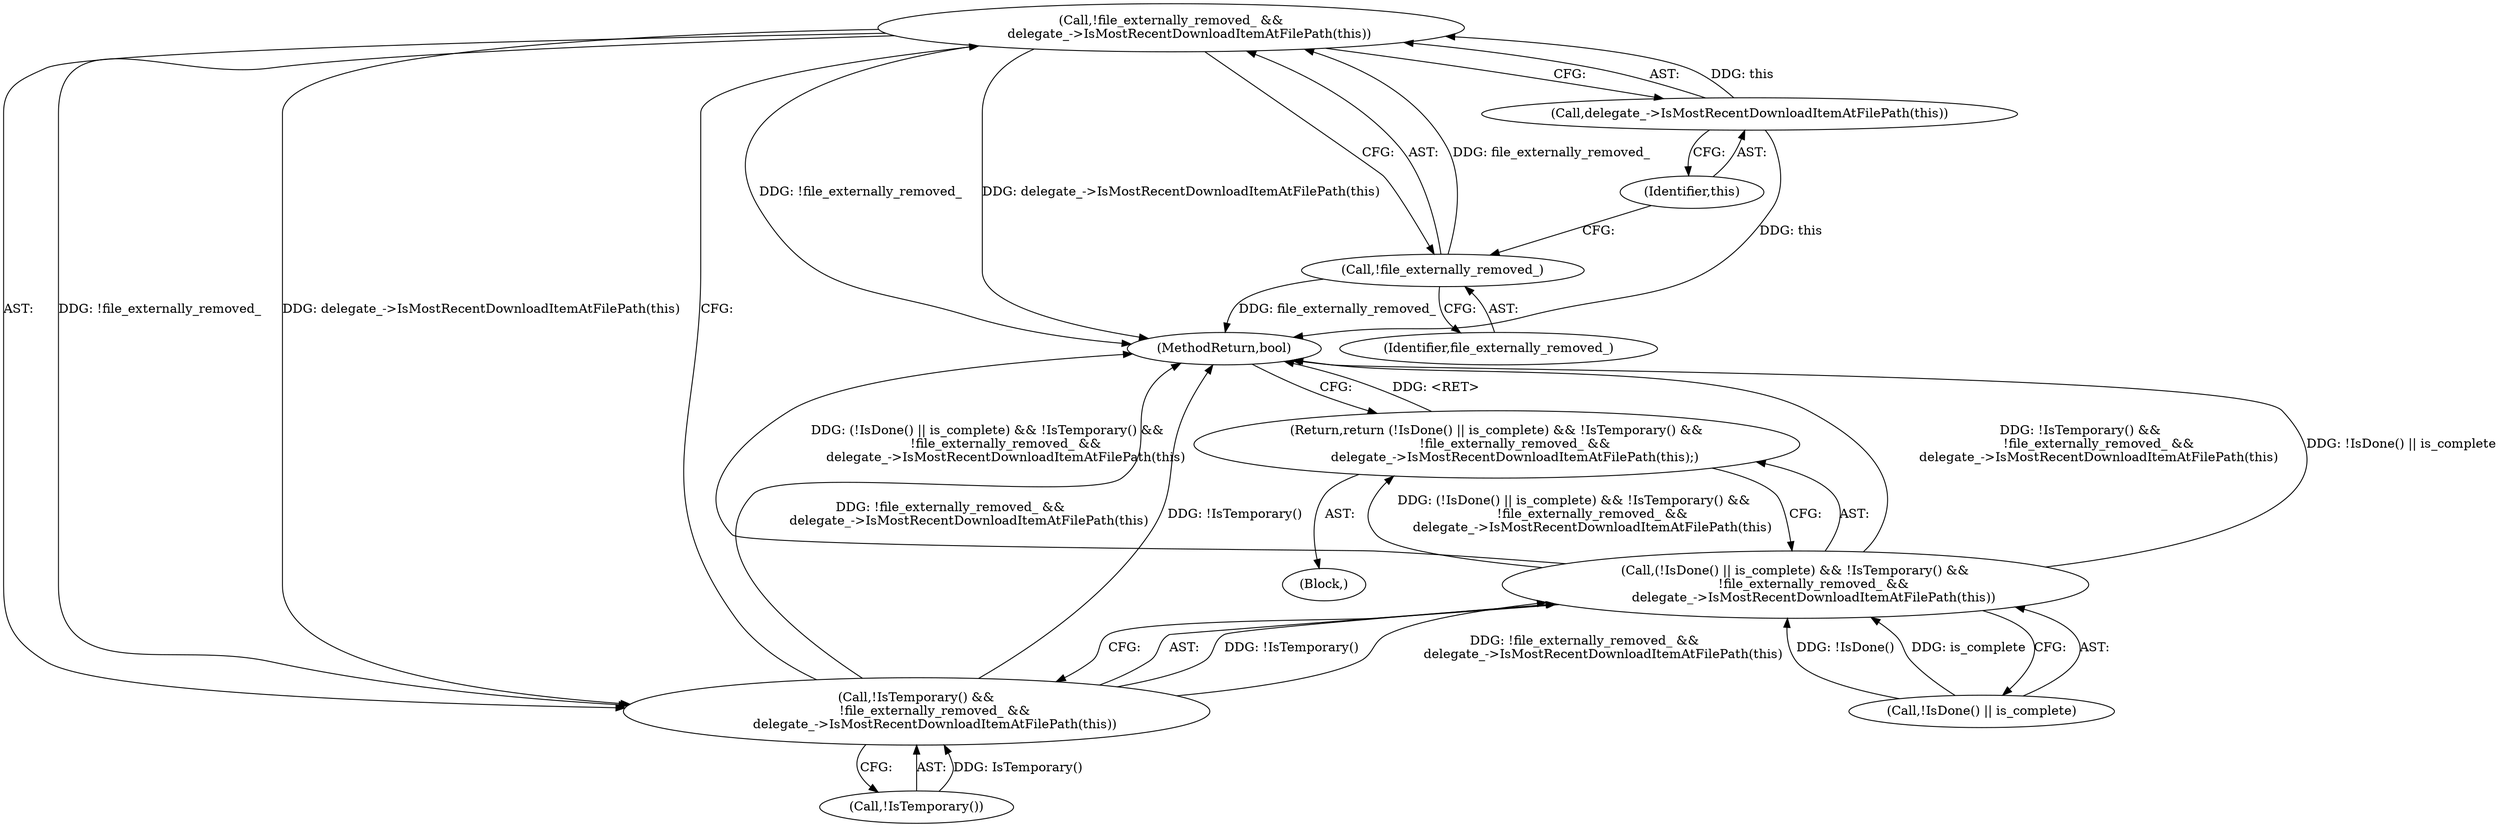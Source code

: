 digraph "0_Chrome_a8d6ae61d266d8bc44c3dd2d08bda32db701e359@API" {
"1000117" [label="(Call,!file_externally_removed_ &&\n         delegate_->IsMostRecentDownloadItemAtFilePath(this))"];
"1000118" [label="(Call,!file_externally_removed_)"];
"1000120" [label="(Call,delegate_->IsMostRecentDownloadItemAtFilePath(this))"];
"1000114" [label="(Call,!IsTemporary() &&\n         !file_externally_removed_ &&\n         delegate_->IsMostRecentDownloadItemAtFilePath(this))"];
"1000109" [label="(Call,(!IsDone() || is_complete) && !IsTemporary() &&\n         !file_externally_removed_ &&\n         delegate_->IsMostRecentDownloadItemAtFilePath(this))"];
"1000108" [label="(Return,return (!IsDone() || is_complete) && !IsTemporary() &&\n         !file_externally_removed_ &&\n         delegate_->IsMostRecentDownloadItemAtFilePath(this);)"];
"1000108" [label="(Return,return (!IsDone() || is_complete) && !IsTemporary() &&\n         !file_externally_removed_ &&\n         delegate_->IsMostRecentDownloadItemAtFilePath(this);)"];
"1000120" [label="(Call,delegate_->IsMostRecentDownloadItemAtFilePath(this))"];
"1000115" [label="(Call,!IsTemporary())"];
"1000110" [label="(Call,!IsDone() || is_complete)"];
"1000109" [label="(Call,(!IsDone() || is_complete) && !IsTemporary() &&\n         !file_externally_removed_ &&\n         delegate_->IsMostRecentDownloadItemAtFilePath(this))"];
"1000122" [label="(MethodReturn,bool)"];
"1000119" [label="(Identifier,file_externally_removed_)"];
"1000117" [label="(Call,!file_externally_removed_ &&\n         delegate_->IsMostRecentDownloadItemAtFilePath(this))"];
"1000118" [label="(Call,!file_externally_removed_)"];
"1000101" [label="(Block,)"];
"1000121" [label="(Identifier,this)"];
"1000114" [label="(Call,!IsTemporary() &&\n         !file_externally_removed_ &&\n         delegate_->IsMostRecentDownloadItemAtFilePath(this))"];
"1000117" -> "1000114"  [label="AST: "];
"1000117" -> "1000118"  [label="CFG: "];
"1000117" -> "1000120"  [label="CFG: "];
"1000118" -> "1000117"  [label="AST: "];
"1000120" -> "1000117"  [label="AST: "];
"1000114" -> "1000117"  [label="CFG: "];
"1000117" -> "1000122"  [label="DDG: !file_externally_removed_"];
"1000117" -> "1000122"  [label="DDG: delegate_->IsMostRecentDownloadItemAtFilePath(this)"];
"1000117" -> "1000114"  [label="DDG: !file_externally_removed_"];
"1000117" -> "1000114"  [label="DDG: delegate_->IsMostRecentDownloadItemAtFilePath(this)"];
"1000118" -> "1000117"  [label="DDG: file_externally_removed_"];
"1000120" -> "1000117"  [label="DDG: this"];
"1000118" -> "1000119"  [label="CFG: "];
"1000119" -> "1000118"  [label="AST: "];
"1000121" -> "1000118"  [label="CFG: "];
"1000118" -> "1000122"  [label="DDG: file_externally_removed_"];
"1000120" -> "1000121"  [label="CFG: "];
"1000121" -> "1000120"  [label="AST: "];
"1000120" -> "1000122"  [label="DDG: this"];
"1000114" -> "1000109"  [label="AST: "];
"1000114" -> "1000115"  [label="CFG: "];
"1000115" -> "1000114"  [label="AST: "];
"1000109" -> "1000114"  [label="CFG: "];
"1000114" -> "1000122"  [label="DDG: !file_externally_removed_ &&\n         delegate_->IsMostRecentDownloadItemAtFilePath(this)"];
"1000114" -> "1000122"  [label="DDG: !IsTemporary()"];
"1000114" -> "1000109"  [label="DDG: !IsTemporary()"];
"1000114" -> "1000109"  [label="DDG: !file_externally_removed_ &&\n         delegate_->IsMostRecentDownloadItemAtFilePath(this)"];
"1000115" -> "1000114"  [label="DDG: IsTemporary()"];
"1000109" -> "1000108"  [label="AST: "];
"1000109" -> "1000110"  [label="CFG: "];
"1000110" -> "1000109"  [label="AST: "];
"1000108" -> "1000109"  [label="CFG: "];
"1000109" -> "1000122"  [label="DDG: !IsTemporary() &&\n         !file_externally_removed_ &&\n         delegate_->IsMostRecentDownloadItemAtFilePath(this)"];
"1000109" -> "1000122"  [label="DDG: !IsDone() || is_complete"];
"1000109" -> "1000122"  [label="DDG: (!IsDone() || is_complete) && !IsTemporary() &&\n         !file_externally_removed_ &&\n         delegate_->IsMostRecentDownloadItemAtFilePath(this)"];
"1000109" -> "1000108"  [label="DDG: (!IsDone() || is_complete) && !IsTemporary() &&\n         !file_externally_removed_ &&\n         delegate_->IsMostRecentDownloadItemAtFilePath(this)"];
"1000110" -> "1000109"  [label="DDG: !IsDone()"];
"1000110" -> "1000109"  [label="DDG: is_complete"];
"1000108" -> "1000101"  [label="AST: "];
"1000122" -> "1000108"  [label="CFG: "];
"1000108" -> "1000122"  [label="DDG: <RET>"];
}
